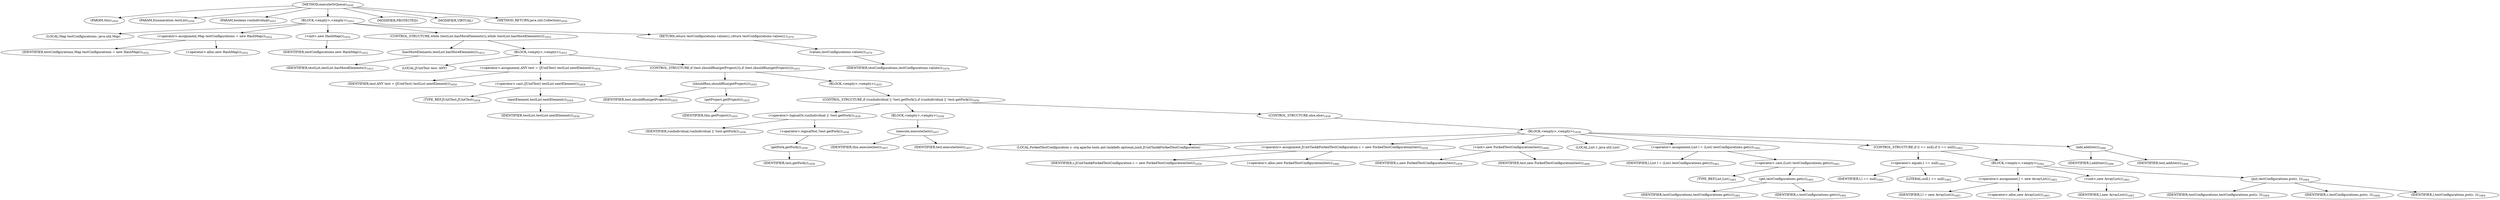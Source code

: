 digraph "executeOrQueue" {  
"3603" [label = <(METHOD,executeOrQueue)<SUB>1650</SUB>> ]
"232" [label = <(PARAM,this)<SUB>1650</SUB>> ]
"3604" [label = <(PARAM,Enumeration testList)<SUB>1650</SUB>> ]
"3605" [label = <(PARAM,boolean runIndividual)<SUB>1651</SUB>> ]
"3606" [label = <(BLOCK,&lt;empty&gt;,&lt;empty&gt;)<SUB>1651</SUB>> ]
"230" [label = <(LOCAL,Map testConfigurations: java.util.Map)> ]
"3607" [label = <(&lt;operator&gt;.assignment,Map testConfigurations = new HashMap())<SUB>1652</SUB>> ]
"3608" [label = <(IDENTIFIER,testConfigurations,Map testConfigurations = new HashMap())<SUB>1652</SUB>> ]
"3609" [label = <(&lt;operator&gt;.alloc,new HashMap())<SUB>1652</SUB>> ]
"3610" [label = <(&lt;init&gt;,new HashMap())<SUB>1652</SUB>> ]
"229" [label = <(IDENTIFIER,testConfigurations,new HashMap())<SUB>1652</SUB>> ]
"3611" [label = <(CONTROL_STRUCTURE,while (testList.hasMoreElements()),while (testList.hasMoreElements()))<SUB>1653</SUB>> ]
"3612" [label = <(hasMoreElements,testList.hasMoreElements())<SUB>1653</SUB>> ]
"3613" [label = <(IDENTIFIER,testList,testList.hasMoreElements())<SUB>1653</SUB>> ]
"3614" [label = <(BLOCK,&lt;empty&gt;,&lt;empty&gt;)<SUB>1653</SUB>> ]
"3615" [label = <(LOCAL,JUnitTest test: ANY)> ]
"3616" [label = <(&lt;operator&gt;.assignment,ANY test = (JUnitTest) testList.nextElement())<SUB>1654</SUB>> ]
"3617" [label = <(IDENTIFIER,test,ANY test = (JUnitTest) testList.nextElement())<SUB>1654</SUB>> ]
"3618" [label = <(&lt;operator&gt;.cast,(JUnitTest) testList.nextElement())<SUB>1654</SUB>> ]
"3619" [label = <(TYPE_REF,JUnitTest,JUnitTest)<SUB>1654</SUB>> ]
"3620" [label = <(nextElement,testList.nextElement())<SUB>1654</SUB>> ]
"3621" [label = <(IDENTIFIER,testList,testList.nextElement())<SUB>1654</SUB>> ]
"3622" [label = <(CONTROL_STRUCTURE,if (test.shouldRun(getProject())),if (test.shouldRun(getProject())))<SUB>1655</SUB>> ]
"3623" [label = <(shouldRun,shouldRun(getProject()))<SUB>1655</SUB>> ]
"3624" [label = <(IDENTIFIER,test,shouldRun(getProject()))<SUB>1655</SUB>> ]
"3625" [label = <(getProject,getProject())<SUB>1655</SUB>> ]
"231" [label = <(IDENTIFIER,this,getProject())<SUB>1655</SUB>> ]
"3626" [label = <(BLOCK,&lt;empty&gt;,&lt;empty&gt;)<SUB>1655</SUB>> ]
"3627" [label = <(CONTROL_STRUCTURE,if (runIndividual || !test.getFork()),if (runIndividual || !test.getFork()))<SUB>1656</SUB>> ]
"3628" [label = <(&lt;operator&gt;.logicalOr,runIndividual || !test.getFork())<SUB>1656</SUB>> ]
"3629" [label = <(IDENTIFIER,runIndividual,runIndividual || !test.getFork())<SUB>1656</SUB>> ]
"3630" [label = <(&lt;operator&gt;.logicalNot,!test.getFork())<SUB>1656</SUB>> ]
"3631" [label = <(getFork,getFork())<SUB>1656</SUB>> ]
"3632" [label = <(IDENTIFIER,test,getFork())<SUB>1656</SUB>> ]
"3633" [label = <(BLOCK,&lt;empty&gt;,&lt;empty&gt;)<SUB>1656</SUB>> ]
"3634" [label = <(execute,execute(test))<SUB>1657</SUB>> ]
"233" [label = <(IDENTIFIER,this,execute(test))<SUB>1657</SUB>> ]
"3635" [label = <(IDENTIFIER,test,execute(test))<SUB>1657</SUB>> ]
"3636" [label = <(CONTROL_STRUCTURE,else,else)<SUB>1658</SUB>> ]
"3637" [label = <(BLOCK,&lt;empty&gt;,&lt;empty&gt;)<SUB>1658</SUB>> ]
"235" [label = <(LOCAL,ForkedTestConfiguration c: org.apache.tools.ant.taskdefs.optional.junit.JUnitTask$ForkedTestConfiguration)> ]
"3638" [label = <(&lt;operator&gt;.assignment,JUnitTask$ForkedTestConfiguration c = new ForkedTestConfiguration(test))<SUB>1659</SUB>> ]
"3639" [label = <(IDENTIFIER,c,JUnitTask$ForkedTestConfiguration c = new ForkedTestConfiguration(test))<SUB>1659</SUB>> ]
"3640" [label = <(&lt;operator&gt;.alloc,new ForkedTestConfiguration(test))<SUB>1660</SUB>> ]
"3641" [label = <(&lt;init&gt;,new ForkedTestConfiguration(test))<SUB>1660</SUB>> ]
"234" [label = <(IDENTIFIER,c,new ForkedTestConfiguration(test))<SUB>1659</SUB>> ]
"3642" [label = <(IDENTIFIER,test,new ForkedTestConfiguration(test))<SUB>1660</SUB>> ]
"237" [label = <(LOCAL,List l: java.util.List)> ]
"3643" [label = <(&lt;operator&gt;.assignment,List l = (List) testConfigurations.get(c))<SUB>1661</SUB>> ]
"3644" [label = <(IDENTIFIER,l,List l = (List) testConfigurations.get(c))<SUB>1661</SUB>> ]
"3645" [label = <(&lt;operator&gt;.cast,(List) testConfigurations.get(c))<SUB>1661</SUB>> ]
"3646" [label = <(TYPE_REF,List,List)<SUB>1661</SUB>> ]
"3647" [label = <(get,testConfigurations.get(c))<SUB>1661</SUB>> ]
"3648" [label = <(IDENTIFIER,testConfigurations,testConfigurations.get(c))<SUB>1661</SUB>> ]
"3649" [label = <(IDENTIFIER,c,testConfigurations.get(c))<SUB>1661</SUB>> ]
"3650" [label = <(CONTROL_STRUCTURE,if (l == null),if (l == null))<SUB>1662</SUB>> ]
"3651" [label = <(&lt;operator&gt;.equals,l == null)<SUB>1662</SUB>> ]
"3652" [label = <(IDENTIFIER,l,l == null)<SUB>1662</SUB>> ]
"3653" [label = <(LITERAL,null,l == null)<SUB>1662</SUB>> ]
"3654" [label = <(BLOCK,&lt;empty&gt;,&lt;empty&gt;)<SUB>1662</SUB>> ]
"3655" [label = <(&lt;operator&gt;.assignment,l = new ArrayList())<SUB>1663</SUB>> ]
"3656" [label = <(IDENTIFIER,l,l = new ArrayList())<SUB>1663</SUB>> ]
"3657" [label = <(&lt;operator&gt;.alloc,new ArrayList())<SUB>1663</SUB>> ]
"3658" [label = <(&lt;init&gt;,new ArrayList())<SUB>1663</SUB>> ]
"236" [label = <(IDENTIFIER,l,new ArrayList())<SUB>1663</SUB>> ]
"3659" [label = <(put,testConfigurations.put(c, l))<SUB>1664</SUB>> ]
"3660" [label = <(IDENTIFIER,testConfigurations,testConfigurations.put(c, l))<SUB>1664</SUB>> ]
"3661" [label = <(IDENTIFIER,c,testConfigurations.put(c, l))<SUB>1664</SUB>> ]
"3662" [label = <(IDENTIFIER,l,testConfigurations.put(c, l))<SUB>1664</SUB>> ]
"3663" [label = <(add,add(test))<SUB>1666</SUB>> ]
"3664" [label = <(IDENTIFIER,l,add(test))<SUB>1666</SUB>> ]
"3665" [label = <(IDENTIFIER,test,add(test))<SUB>1666</SUB>> ]
"3666" [label = <(RETURN,return testConfigurations.values();,return testConfigurations.values();)<SUB>1670</SUB>> ]
"3667" [label = <(values,testConfigurations.values())<SUB>1670</SUB>> ]
"3668" [label = <(IDENTIFIER,testConfigurations,testConfigurations.values())<SUB>1670</SUB>> ]
"3669" [label = <(MODIFIER,PROTECTED)> ]
"3670" [label = <(MODIFIER,VIRTUAL)> ]
"3671" [label = <(METHOD_RETURN,java.util.Collection)<SUB>1650</SUB>> ]
  "3603" -> "232" 
  "3603" -> "3604" 
  "3603" -> "3605" 
  "3603" -> "3606" 
  "3603" -> "3669" 
  "3603" -> "3670" 
  "3603" -> "3671" 
  "3606" -> "230" 
  "3606" -> "3607" 
  "3606" -> "3610" 
  "3606" -> "3611" 
  "3606" -> "3666" 
  "3607" -> "3608" 
  "3607" -> "3609" 
  "3610" -> "229" 
  "3611" -> "3612" 
  "3611" -> "3614" 
  "3612" -> "3613" 
  "3614" -> "3615" 
  "3614" -> "3616" 
  "3614" -> "3622" 
  "3616" -> "3617" 
  "3616" -> "3618" 
  "3618" -> "3619" 
  "3618" -> "3620" 
  "3620" -> "3621" 
  "3622" -> "3623" 
  "3622" -> "3626" 
  "3623" -> "3624" 
  "3623" -> "3625" 
  "3625" -> "231" 
  "3626" -> "3627" 
  "3627" -> "3628" 
  "3627" -> "3633" 
  "3627" -> "3636" 
  "3628" -> "3629" 
  "3628" -> "3630" 
  "3630" -> "3631" 
  "3631" -> "3632" 
  "3633" -> "3634" 
  "3634" -> "233" 
  "3634" -> "3635" 
  "3636" -> "3637" 
  "3637" -> "235" 
  "3637" -> "3638" 
  "3637" -> "3641" 
  "3637" -> "237" 
  "3637" -> "3643" 
  "3637" -> "3650" 
  "3637" -> "3663" 
  "3638" -> "3639" 
  "3638" -> "3640" 
  "3641" -> "234" 
  "3641" -> "3642" 
  "3643" -> "3644" 
  "3643" -> "3645" 
  "3645" -> "3646" 
  "3645" -> "3647" 
  "3647" -> "3648" 
  "3647" -> "3649" 
  "3650" -> "3651" 
  "3650" -> "3654" 
  "3651" -> "3652" 
  "3651" -> "3653" 
  "3654" -> "3655" 
  "3654" -> "3658" 
  "3654" -> "3659" 
  "3655" -> "3656" 
  "3655" -> "3657" 
  "3658" -> "236" 
  "3659" -> "3660" 
  "3659" -> "3661" 
  "3659" -> "3662" 
  "3663" -> "3664" 
  "3663" -> "3665" 
  "3666" -> "3667" 
  "3667" -> "3668" 
}
